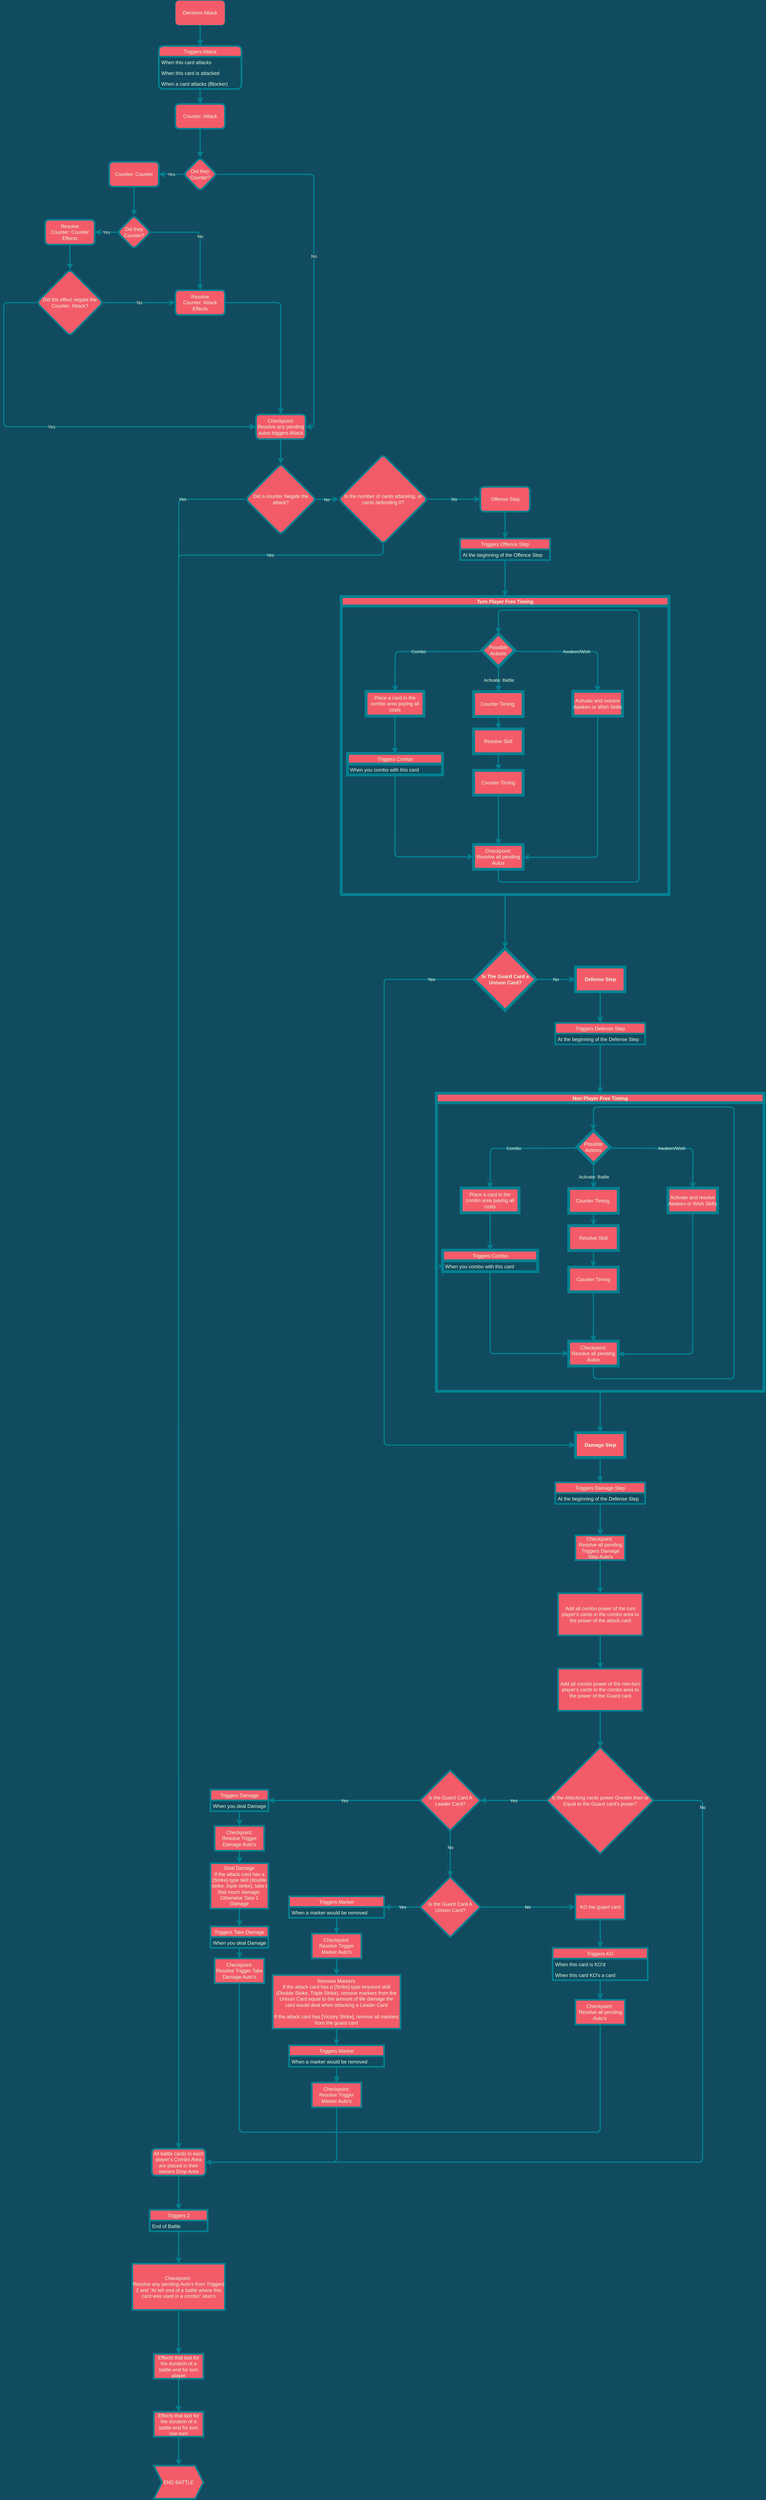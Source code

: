 <mxfile version="14.6.11" type="github">
  <diagram id="0VQkLCU9H9QMLE1RHV6R" name="Page-1">
    <mxGraphModel dx="2272" dy="762" grid="1" gridSize="10" guides="1" tooltips="1" connect="1" arrows="1" fold="1" page="1" pageScale="1" pageWidth="850" pageHeight="1100" background="#114B5F" math="0" shadow="0">
      <root>
        <mxCell id="0" />
        <mxCell id="1" parent="0" />
        <mxCell id="Z-240J1SGFox5FOLwqvj-9" style="edgeStyle=orthogonalEdgeStyle;orthogonalLoop=1;jettySize=auto;html=1;strokeColor=#028090;fontColor=#E4FDE1;strokeWidth=3;labelBackgroundColor=#114B5F;" edge="1" parent="1" source="Z-240J1SGFox5FOLwqvj-3" target="Z-240J1SGFox5FOLwqvj-5">
          <mxGeometry relative="1" as="geometry" />
        </mxCell>
        <mxCell id="Z-240J1SGFox5FOLwqvj-3" value="Declares Attack" style="whiteSpace=wrap;html=1;fillColor=#F45B69;strokeColor=#028090;fontColor=#E4FDE1;rounded=1;" vertex="1" parent="1">
          <mxGeometry x="-85" y="30" width="120" height="60" as="geometry" />
        </mxCell>
        <mxCell id="Z-240J1SGFox5FOLwqvj-11" value="" style="edgeStyle=orthogonalEdgeStyle;orthogonalLoop=1;jettySize=auto;html=1;strokeColor=#028090;fontColor=#E4FDE1;strokeWidth=3;labelBackgroundColor=#114B5F;" edge="1" parent="1" source="Z-240J1SGFox5FOLwqvj-5" target="Z-240J1SGFox5FOLwqvj-10">
          <mxGeometry relative="1" as="geometry" />
        </mxCell>
        <mxCell id="Z-240J1SGFox5FOLwqvj-5" value="Triggers Attack" style="swimlane;fontStyle=0;childLayout=stackLayout;horizontal=1;startSize=26;horizontalStack=0;resizeParent=1;resizeParentMax=0;resizeLast=0;collapsible=1;marginBottom=0;strokeColor=#028090;fontColor=#E4FDE1;fillColor=#F45B69;swimlaneLine=1;strokeWidth=4;rounded=1;" vertex="1" parent="1">
          <mxGeometry x="-125" y="140" width="200" height="104" as="geometry" />
        </mxCell>
        <mxCell id="Z-240J1SGFox5FOLwqvj-6" value="When this card attacks" style="text;strokeColor=none;align=left;verticalAlign=top;spacingLeft=4;spacingRight=4;overflow=hidden;rotatable=0;points=[[0,0.5],[1,0.5]];portConstraint=eastwest;fontColor=#E4FDE1;rounded=1;" vertex="1" parent="Z-240J1SGFox5FOLwqvj-5">
          <mxGeometry y="26" width="200" height="26" as="geometry" />
        </mxCell>
        <mxCell id="Z-240J1SGFox5FOLwqvj-7" value="When this card is attacked" style="text;strokeColor=none;align=left;verticalAlign=top;spacingLeft=4;spacingRight=4;overflow=hidden;rotatable=0;points=[[0,0.5],[1,0.5]];portConstraint=eastwest;fontColor=#E4FDE1;rounded=1;" vertex="1" parent="Z-240J1SGFox5FOLwqvj-5">
          <mxGeometry y="52" width="200" height="26" as="geometry" />
        </mxCell>
        <mxCell id="Z-240J1SGFox5FOLwqvj-8" value="When a card attacks (Blocker)" style="text;strokeColor=none;align=left;verticalAlign=top;spacingLeft=4;spacingRight=4;overflow=hidden;rotatable=0;points=[[0,0.5],[1,0.5]];portConstraint=eastwest;fontColor=#E4FDE1;strokeWidth=9;rounded=1;" vertex="1" parent="Z-240J1SGFox5FOLwqvj-5">
          <mxGeometry y="78" width="200" height="26" as="geometry" />
        </mxCell>
        <mxCell id="Z-240J1SGFox5FOLwqvj-13" value="" style="edgeStyle=orthogonalEdgeStyle;orthogonalLoop=1;jettySize=auto;html=1;strokeColor=#028090;fontColor=#E4FDE1;strokeWidth=3;labelBackgroundColor=#114B5F;" edge="1" parent="1" source="Z-240J1SGFox5FOLwqvj-10" target="Z-240J1SGFox5FOLwqvj-12">
          <mxGeometry relative="1" as="geometry" />
        </mxCell>
        <mxCell id="Z-240J1SGFox5FOLwqvj-10" value="Counter: Attack" style="whiteSpace=wrap;html=1;fontStyle=0;fillColor=#F45B69;startSize=26;strokeColor=#028090;strokeWidth=4;fontColor=#E4FDE1;rounded=1;" vertex="1" parent="1">
          <mxGeometry x="-85" y="280" width="120" height="60" as="geometry" />
        </mxCell>
        <mxCell id="Z-240J1SGFox5FOLwqvj-17" value="Yes" style="edgeStyle=orthogonalEdgeStyle;orthogonalLoop=1;jettySize=auto;html=1;strokeColor=#028090;fontColor=#E4FDE1;strokeWidth=3;labelBackgroundColor=#114B5F;" edge="1" parent="1" source="Z-240J1SGFox5FOLwqvj-12" target="Z-240J1SGFox5FOLwqvj-16">
          <mxGeometry relative="1" as="geometry" />
        </mxCell>
        <mxCell id="Z-240J1SGFox5FOLwqvj-12" value="Did they Counter?" style="rhombus;whiteSpace=wrap;html=1;fontStyle=0;fillColor=none;startSize=26;strokeColor=#028090;fontColor=#E4FDE1;rounded=1;" vertex="1" parent="1">
          <mxGeometry x="-65" y="410" width="80" height="80" as="geometry" />
        </mxCell>
        <mxCell id="Z-240J1SGFox5FOLwqvj-21" value="" style="edgeStyle=orthogonalEdgeStyle;orthogonalLoop=1;jettySize=auto;html=1;strokeColor=#028090;fontColor=#E4FDE1;strokeWidth=3;labelBackgroundColor=#114B5F;" edge="1" parent="1" source="Z-240J1SGFox5FOLwqvj-16" target="Z-240J1SGFox5FOLwqvj-20">
          <mxGeometry relative="1" as="geometry" />
        </mxCell>
        <mxCell id="Z-240J1SGFox5FOLwqvj-16" value="Counter: Counter" style="whiteSpace=wrap;html=1;fontStyle=0;fillColor=none;startSize=26;strokeColor=#028090;fontColor=#E4FDE1;rounded=1;" vertex="1" parent="1">
          <mxGeometry x="-245" y="420" width="120" height="60" as="geometry" />
        </mxCell>
        <mxCell id="Z-240J1SGFox5FOLwqvj-23" value="Yes" style="edgeStyle=orthogonalEdgeStyle;orthogonalLoop=1;jettySize=auto;html=1;strokeColor=#028090;fontColor=#E4FDE1;strokeWidth=3;labelBackgroundColor=#114B5F;" edge="1" parent="1" source="Z-240J1SGFox5FOLwqvj-20" target="Z-240J1SGFox5FOLwqvj-22">
          <mxGeometry relative="1" as="geometry" />
        </mxCell>
        <mxCell id="Z-240J1SGFox5FOLwqvj-25" value="No" style="edgeStyle=orthogonalEdgeStyle;orthogonalLoop=1;jettySize=auto;html=1;strokeColor=#028090;fontColor=#E4FDE1;strokeWidth=3;entryX=0.5;entryY=0;entryDx=0;entryDy=0;labelBackgroundColor=#114B5F;" edge="1" parent="1" source="Z-240J1SGFox5FOLwqvj-20" target="Z-240J1SGFox5FOLwqvj-32">
          <mxGeometry relative="1" as="geometry">
            <mxPoint x="-85" y="590" as="targetPoint" />
          </mxGeometry>
        </mxCell>
        <mxCell id="Z-240J1SGFox5FOLwqvj-20" value="Did they Counter?" style="rhombus;whiteSpace=wrap;html=1;fontStyle=0;startSize=26;strokeColor=#028090;fontColor=#E4FDE1;rounded=1;strokeWidth=4;fillColor=#F45B69;" vertex="1" parent="1">
          <mxGeometry x="-225" y="550" width="80" height="80" as="geometry" />
        </mxCell>
        <mxCell id="Z-240J1SGFox5FOLwqvj-27" value="" style="edgeStyle=orthogonalEdgeStyle;orthogonalLoop=1;jettySize=auto;html=1;strokeColor=#028090;fontColor=#E4FDE1;strokeWidth=3;labelBackgroundColor=#114B5F;" edge="1" parent="1" source="Z-240J1SGFox5FOLwqvj-22" target="Z-240J1SGFox5FOLwqvj-26">
          <mxGeometry relative="1" as="geometry" />
        </mxCell>
        <mxCell id="Z-240J1SGFox5FOLwqvj-22" value="Resolve &lt;br&gt;Counter: Counter Effects" style="whiteSpace=wrap;html=1;fontStyle=0;startSize=26;strokeColor=#028090;fontColor=#E4FDE1;rounded=1;strokeWidth=4;fillColor=#F45B69;" vertex="1" parent="1">
          <mxGeometry x="-400" y="560" width="120" height="60" as="geometry" />
        </mxCell>
        <mxCell id="Z-240J1SGFox5FOLwqvj-29" value="Yes" style="edgeStyle=orthogonalEdgeStyle;orthogonalLoop=1;jettySize=auto;html=1;strokeColor=#028090;fontColor=#E4FDE1;strokeWidth=3;entryX=0;entryY=0.5;entryDx=0;entryDy=0;labelBackgroundColor=#114B5F;" edge="1" parent="1" source="Z-240J1SGFox5FOLwqvj-26" target="Z-240J1SGFox5FOLwqvj-37">
          <mxGeometry relative="1" as="geometry">
            <mxPoint x="-530" y="910" as="targetPoint" />
            <Array as="points">
              <mxPoint x="-500" y="760" />
              <mxPoint x="-500" y="1060" />
            </Array>
          </mxGeometry>
        </mxCell>
        <mxCell id="Z-240J1SGFox5FOLwqvj-33" value="No" style="edgeStyle=orthogonalEdgeStyle;orthogonalLoop=1;jettySize=auto;html=1;strokeColor=#028090;fontColor=#E4FDE1;strokeWidth=3;labelBackgroundColor=#114B5F;" edge="1" parent="1" source="Z-240J1SGFox5FOLwqvj-26" target="Z-240J1SGFox5FOLwqvj-32">
          <mxGeometry relative="1" as="geometry" />
        </mxCell>
        <mxCell id="Z-240J1SGFox5FOLwqvj-26" value="Did the effect negate the Counter: Attack?" style="rhombus;whiteSpace=wrap;html=1;fontStyle=0;startSize=26;strokeColor=#028090;fontColor=#E4FDE1;rounded=1;fillColor=#F45B69;strokeWidth=4;" vertex="1" parent="1">
          <mxGeometry x="-420" y="680" width="160" height="160" as="geometry" />
        </mxCell>
        <mxCell id="Z-240J1SGFox5FOLwqvj-39" value="" style="edgeStyle=orthogonalEdgeStyle;curved=0;rounded=1;orthogonalLoop=1;jettySize=auto;html=1;fontColor=#E4FDE1;strokeColor=#028090;fillColor=#F45B69;align=center;strokeWidth=3;entryX=0.5;entryY=0;entryDx=0;entryDy=0;labelBackgroundColor=#114B5F;" edge="1" parent="1" source="Z-240J1SGFox5FOLwqvj-32" target="Z-240J1SGFox5FOLwqvj-37">
          <mxGeometry relative="1" as="geometry">
            <mxPoint x="-25" y="860" as="targetPoint" />
          </mxGeometry>
        </mxCell>
        <mxCell id="Z-240J1SGFox5FOLwqvj-32" value="Resolve &lt;br&gt;Counter: Attack Effects" style="whiteSpace=wrap;html=1;fontStyle=0;startSize=26;strokeColor=#028090;fontColor=#E4FDE1;rounded=1;fillColor=#F45B69;strokeWidth=4;" vertex="1" parent="1">
          <mxGeometry x="-85" y="730" width="120" height="60" as="geometry" />
        </mxCell>
        <mxCell id="Z-240J1SGFox5FOLwqvj-34" value="Did they Counter?" style="rhombus;whiteSpace=wrap;html=1;fontStyle=0;startSize=26;strokeColor=#028090;fontColor=#E4FDE1;rounded=1;fillColor=#F45B69;strokeWidth=4;" vertex="1" parent="1">
          <mxGeometry x="-65" y="410" width="80" height="80" as="geometry" />
        </mxCell>
        <mxCell id="Z-240J1SGFox5FOLwqvj-35" value="Counter: Counter" style="whiteSpace=wrap;html=1;fontStyle=0;startSize=26;strokeColor=#028090;fontColor=#E4FDE1;rounded=1;fillColor=#F45B69;strokeWidth=4;" vertex="1" parent="1">
          <mxGeometry x="-245" y="420" width="120" height="60" as="geometry" />
        </mxCell>
        <mxCell id="Z-240J1SGFox5FOLwqvj-41" value="" style="edgeStyle=orthogonalEdgeStyle;curved=0;rounded=1;orthogonalLoop=1;jettySize=auto;html=1;fontColor=#E4FDE1;strokeColor=#028090;strokeWidth=3;fillColor=#F45B69;align=center;labelBackgroundColor=#114B5F;" edge="1" parent="1" source="Z-240J1SGFox5FOLwqvj-37" target="Z-240J1SGFox5FOLwqvj-40">
          <mxGeometry relative="1" as="geometry" />
        </mxCell>
        <mxCell id="Z-240J1SGFox5FOLwqvj-37" value="Checkpoint:&lt;br&gt;Resolve any pending autos triggers Attack" style="whiteSpace=wrap;html=1;fontStyle=0;startSize=26;strokeColor=#028090;fontColor=#E4FDE1;rounded=1;fillColor=#F45B69;strokeWidth=4;" vertex="1" parent="1">
          <mxGeometry x="110" y="1030" width="120" height="60" as="geometry" />
        </mxCell>
        <mxCell id="Z-240J1SGFox5FOLwqvj-19" value="No" style="edgeStyle=orthogonalEdgeStyle;orthogonalLoop=1;jettySize=auto;html=1;strokeColor=#028090;fontColor=#E4FDE1;strokeWidth=3;align=center;labelPosition=center;verticalLabelPosition=middle;verticalAlign=middle;entryX=1;entryY=0.5;entryDx=0;entryDy=0;labelBackgroundColor=#114B5F;" edge="1" parent="1" source="Z-240J1SGFox5FOLwqvj-12" target="Z-240J1SGFox5FOLwqvj-37">
          <mxGeometry relative="1" as="geometry">
            <mxPoint x="170" y="560" as="targetPoint" />
          </mxGeometry>
        </mxCell>
        <mxCell id="Z-240J1SGFox5FOLwqvj-44" value="Yes" style="edgeStyle=orthogonalEdgeStyle;curved=0;rounded=1;orthogonalLoop=1;jettySize=auto;html=1;fontColor=#E4FDE1;strokeColor=#028090;strokeWidth=3;fillColor=#F45B69;align=center;labelBackgroundColor=none;endArrow=none;endFill=0;" edge="1" parent="1" source="Z-240J1SGFox5FOLwqvj-40">
          <mxGeometry relative="1" as="geometry">
            <mxPoint x="-77" y="1380" as="targetPoint" />
          </mxGeometry>
        </mxCell>
        <mxCell id="Z-240J1SGFox5FOLwqvj-63" value="No" style="edgeStyle=orthogonalEdgeStyle;curved=0;rounded=1;sketch=0;orthogonalLoop=1;jettySize=auto;html=1;labelBackgroundColor=none;fontColor=#E4FDE1;strokeColor=#028090;strokeWidth=3;fillColor=#F45B69;entryX=0;entryY=0.5;entryDx=0;entryDy=0;" edge="1" parent="1" target="Z-240J1SGFox5FOLwqvj-62">
          <mxGeometry relative="1" as="geometry">
            <mxPoint x="250" y="1235" as="sourcePoint" />
          </mxGeometry>
        </mxCell>
        <mxCell id="Z-240J1SGFox5FOLwqvj-40" value="Did a counter Negate the attack?" style="rhombus;whiteSpace=wrap;html=1;rounded=1;fontColor=#E4FDE1;fontStyle=0;strokeColor=#028090;strokeWidth=4;fillColor=#F45B69;startSize=26;" vertex="1" parent="1">
          <mxGeometry x="85" y="1150" width="170" height="170" as="geometry" />
        </mxCell>
        <mxCell id="Z-240J1SGFox5FOLwqvj-51" style="edgeStyle=orthogonalEdgeStyle;curved=0;rounded=1;orthogonalLoop=1;jettySize=auto;html=1;labelBackgroundColor=none;fontColor=#E4FDE1;strokeColor=#028090;strokeWidth=3;fillColor=#F45B69;align=center;" edge="1" parent="1" source="Z-240J1SGFox5FOLwqvj-43" target="Z-240J1SGFox5FOLwqvj-47">
          <mxGeometry relative="1" as="geometry" />
        </mxCell>
        <mxCell id="Z-240J1SGFox5FOLwqvj-230" style="edgeStyle=orthogonalEdgeStyle;curved=0;rounded=1;sketch=0;orthogonalLoop=1;jettySize=auto;html=1;exitX=1;exitY=0.5;exitDx=0;exitDy=0;entryX=0.5;entryY=1;entryDx=0;entryDy=0;labelBackgroundColor=none;fontColor=#FFFFFF;startArrow=classic;startFill=1;endArrow=none;endFill=0;strokeColor=#028090;strokeWidth=3;fillColor=#F45B69;" edge="1" parent="1" source="Z-240J1SGFox5FOLwqvj-43" target="Z-240J1SGFox5FOLwqvj-215">
          <mxGeometry relative="1" as="geometry" />
        </mxCell>
        <mxCell id="Z-240J1SGFox5FOLwqvj-43" value="All battle cards in each player&#39;s Combo Area are placed in their owners Drop Area" style="whiteSpace=wrap;html=1;rounded=1;fontColor=#E4FDE1;fontStyle=0;strokeColor=#028090;strokeWidth=4;fillColor=#F45B69;startSize=26;" vertex="1" parent="1">
          <mxGeometry x="-142" y="5220" width="130" height="65" as="geometry" />
        </mxCell>
        <mxCell id="Z-240J1SGFox5FOLwqvj-53" value="" style="edgeStyle=orthogonalEdgeStyle;curved=0;rounded=1;sketch=0;orthogonalLoop=1;jettySize=auto;html=1;fontColor=#E4FDE1;strokeColor=#028090;fillColor=#F45B69;strokeWidth=3;labelBackgroundColor=#114B5F;" edge="1" parent="1" source="Z-240J1SGFox5FOLwqvj-47" target="Z-240J1SGFox5FOLwqvj-52">
          <mxGeometry relative="1" as="geometry" />
        </mxCell>
        <mxCell id="Z-240J1SGFox5FOLwqvj-47" value="Triggers 2" style="swimlane;fontStyle=0;childLayout=stackLayout;horizontal=1;startSize=26;horizontalStack=0;resizeParent=1;resizeParentMax=0;resizeLast=0;collapsible=1;marginBottom=0;rounded=0;fontColor=#E4FDE1;strokeColor=#028090;fillColor=#F45B69;strokeWidth=4;" vertex="1" parent="1">
          <mxGeometry x="-147" y="5367.5" width="140" height="52" as="geometry" />
        </mxCell>
        <mxCell id="Z-240J1SGFox5FOLwqvj-48" value="End of Battle" style="text;strokeColor=none;fillColor=none;align=left;verticalAlign=top;spacingLeft=4;spacingRight=4;overflow=hidden;rotatable=0;points=[[0,0.5],[1,0.5]];portConstraint=eastwest;fontColor=#E4FDE1;" vertex="1" parent="Z-240J1SGFox5FOLwqvj-47">
          <mxGeometry y="26" width="140" height="26" as="geometry" />
        </mxCell>
        <mxCell id="Z-240J1SGFox5FOLwqvj-55" value="" style="edgeStyle=orthogonalEdgeStyle;curved=0;rounded=1;sketch=0;orthogonalLoop=1;jettySize=auto;html=1;fontColor=#E4FDE1;strokeColor=#028090;fillColor=#F45B69;strokeWidth=3;labelBackgroundColor=#114B5F;" edge="1" parent="1" source="Z-240J1SGFox5FOLwqvj-52" target="Z-240J1SGFox5FOLwqvj-54">
          <mxGeometry relative="1" as="geometry" />
        </mxCell>
        <mxCell id="Z-240J1SGFox5FOLwqvj-52" value="Checkpoint:&amp;nbsp;&lt;br&gt;Resolve any pending Auto&#39;s from Triggers 2 and &quot;At teh end of a battle where this card was used in a combo&quot; atuo&#39;s" style="whiteSpace=wrap;html=1;rounded=0;fontColor=#E4FDE1;fontStyle=0;strokeColor=#028090;strokeWidth=4;fillColor=#F45B69;startSize=26;" vertex="1" parent="1">
          <mxGeometry x="-189" y="5497.5" width="224" height="112" as="geometry" />
        </mxCell>
        <mxCell id="Z-240J1SGFox5FOLwqvj-57" value="" style="edgeStyle=orthogonalEdgeStyle;curved=0;rounded=1;sketch=0;orthogonalLoop=1;jettySize=auto;html=1;fontColor=#E4FDE1;strokeColor=#028090;fillColor=#F45B69;strokeWidth=3;labelBackgroundColor=#114B5F;" edge="1" parent="1" source="Z-240J1SGFox5FOLwqvj-54" target="Z-240J1SGFox5FOLwqvj-56">
          <mxGeometry relative="1" as="geometry" />
        </mxCell>
        <mxCell id="Z-240J1SGFox5FOLwqvj-54" value="Effects that last for the duration of a battle end for turn player" style="whiteSpace=wrap;html=1;rounded=0;fontColor=#E4FDE1;fontStyle=0;strokeColor=#028090;strokeWidth=4;fillColor=#F45B69;startSize=26;" vertex="1" parent="1">
          <mxGeometry x="-137" y="5715.5" width="120" height="60" as="geometry" />
        </mxCell>
        <mxCell id="Z-240J1SGFox5FOLwqvj-59" value="" style="edgeStyle=orthogonalEdgeStyle;curved=0;rounded=1;sketch=0;orthogonalLoop=1;jettySize=auto;html=1;fontColor=#E4FDE1;strokeColor=#028090;strokeWidth=3;fillColor=#F45B69;labelBackgroundColor=#114B5F;" edge="1" parent="1" source="Z-240J1SGFox5FOLwqvj-56" target="Z-240J1SGFox5FOLwqvj-58">
          <mxGeometry relative="1" as="geometry" />
        </mxCell>
        <mxCell id="Z-240J1SGFox5FOLwqvj-56" value="&lt;span&gt;Effects that last for the duration of a battle end for turn non-turn&lt;/span&gt;" style="whiteSpace=wrap;html=1;rounded=0;fontColor=#E4FDE1;fontStyle=0;strokeColor=#028090;strokeWidth=4;fillColor=#F45B69;startSize=26;" vertex="1" parent="1">
          <mxGeometry x="-137" y="5855.5" width="120" height="60" as="geometry" />
        </mxCell>
        <mxCell id="Z-240J1SGFox5FOLwqvj-58" value="END BATTLE" style="shape=step;perimeter=stepPerimeter;whiteSpace=wrap;html=1;fixedSize=1;rounded=0;fontColor=#E4FDE1;fontStyle=0;strokeColor=#028090;strokeWidth=4;fillColor=#F45B69;startSize=26;" vertex="1" parent="1">
          <mxGeometry x="-137" y="5985.5" width="120" height="80" as="geometry" />
        </mxCell>
        <mxCell id="Z-240J1SGFox5FOLwqvj-64" value="Yes" style="edgeStyle=orthogonalEdgeStyle;curved=0;rounded=1;sketch=0;orthogonalLoop=1;jettySize=auto;html=1;labelBackgroundColor=none;fontColor=#E4FDE1;strokeColor=#028090;strokeWidth=3;fillColor=#F45B69;endArrow=none;endFill=0;" edge="1" parent="1" source="Z-240J1SGFox5FOLwqvj-62">
          <mxGeometry relative="1" as="geometry">
            <mxPoint x="-77" y="1450" as="targetPoint" />
            <Array as="points">
              <mxPoint x="418" y="1370" />
              <mxPoint x="-77" y="1370" />
            </Array>
          </mxGeometry>
        </mxCell>
        <mxCell id="Z-240J1SGFox5FOLwqvj-66" value="No" style="edgeStyle=orthogonalEdgeStyle;curved=0;rounded=1;sketch=0;orthogonalLoop=1;jettySize=auto;html=1;labelBackgroundColor=none;fontColor=#E4FDE1;strokeColor=#028090;strokeWidth=3;fillColor=#F45B69;" edge="1" parent="1" source="Z-240J1SGFox5FOLwqvj-62" target="Z-240J1SGFox5FOLwqvj-65">
          <mxGeometry relative="1" as="geometry" />
        </mxCell>
        <mxCell id="Z-240J1SGFox5FOLwqvj-62" value="Is the number of cards attacking, or cards defending 0?" style="rhombus;whiteSpace=wrap;html=1;rounded=1;fontColor=#E4FDE1;fontStyle=0;strokeColor=#028090;strokeWidth=4;fillColor=#F45B69;startSize=26;" vertex="1" parent="1">
          <mxGeometry x="310" y="1127.5" width="215" height="215" as="geometry" />
        </mxCell>
        <mxCell id="Z-240J1SGFox5FOLwqvj-71" style="edgeStyle=orthogonalEdgeStyle;curved=0;rounded=1;sketch=0;orthogonalLoop=1;jettySize=auto;html=1;exitX=0.5;exitY=1;exitDx=0;exitDy=0;entryX=0.5;entryY=0;entryDx=0;entryDy=0;fontColor=#E4FDE1;strokeColor=#028090;fillColor=#F45B69;strokeWidth=3;labelBackgroundColor=#114B5F;" edge="1" parent="1" source="Z-240J1SGFox5FOLwqvj-65" target="Z-240J1SGFox5FOLwqvj-67">
          <mxGeometry relative="1" as="geometry" />
        </mxCell>
        <mxCell id="Z-240J1SGFox5FOLwqvj-65" value="Offense Step" style="whiteSpace=wrap;html=1;rounded=1;fontColor=#E4FDE1;fontStyle=0;strokeColor=#028090;strokeWidth=4;fillColor=#F45B69;startSize=26;" vertex="1" parent="1">
          <mxGeometry x="652.5" y="1205" width="120" height="60" as="geometry" />
        </mxCell>
        <mxCell id="Z-240J1SGFox5FOLwqvj-73" style="edgeStyle=orthogonalEdgeStyle;curved=0;rounded=1;sketch=0;orthogonalLoop=1;jettySize=auto;html=1;exitX=0.5;exitY=1;exitDx=0;exitDy=0;entryX=0.5;entryY=0;entryDx=0;entryDy=0;fontColor=#E4FDE1;strokeColor=#028090;strokeWidth=3;fillColor=#F45B69;labelBackgroundColor=#114B5F;" edge="1" parent="1" source="Z-240J1SGFox5FOLwqvj-67" target="Z-240J1SGFox5FOLwqvj-72">
          <mxGeometry relative="1" as="geometry" />
        </mxCell>
        <mxCell id="Z-240J1SGFox5FOLwqvj-67" value="Triggers Offence Step" style="swimlane;fontStyle=0;childLayout=stackLayout;horizontal=1;startSize=26;horizontalStack=0;resizeParent=1;resizeParentMax=0;resizeLast=0;collapsible=1;marginBottom=0;rounded=0;sketch=0;fontColor=#E4FDE1;strokeColor=#028090;strokeWidth=4;labelBackgroundColor=none;fillColor=#F45B69;" vertex="1" parent="1">
          <mxGeometry x="603.75" y="1330" width="217.5" height="52" as="geometry" />
        </mxCell>
        <mxCell id="Z-240J1SGFox5FOLwqvj-68" value="At the beginning of the Offence Step" style="text;strokeColor=none;fillColor=none;align=left;verticalAlign=top;spacingLeft=4;spacingRight=4;overflow=hidden;rotatable=0;points=[[0,0.5],[1,0.5]];portConstraint=eastwest;fontColor=#E4FDE1;" vertex="1" parent="Z-240J1SGFox5FOLwqvj-67">
          <mxGeometry y="26" width="217.5" height="26" as="geometry" />
        </mxCell>
        <mxCell id="Z-240J1SGFox5FOLwqvj-100" value="" style="edgeStyle=orthogonalEdgeStyle;curved=0;rounded=1;sketch=0;orthogonalLoop=1;jettySize=auto;html=1;labelBackgroundColor=none;fontColor=#E4FDE1;strokeColor=#028090;strokeWidth=3;fillColor=#F45B69;" edge="1" parent="1" source="Z-240J1SGFox5FOLwqvj-72" target="Z-240J1SGFox5FOLwqvj-99">
          <mxGeometry relative="1" as="geometry" />
        </mxCell>
        <mxCell id="Z-240J1SGFox5FOLwqvj-72" value="Turn Player Free Timing" style="swimlane;rounded=0;sketch=0;fontColor=#E4FDE1;strokeColor=#028090;fillColor=#F45B69;strokeWidth=7;" vertex="1" parent="1">
          <mxGeometry x="316.25" y="1470" width="792.5" height="720" as="geometry" />
        </mxCell>
        <mxCell id="Z-240J1SGFox5FOLwqvj-74" value="Possible Actions" style="rhombus;whiteSpace=wrap;html=1;rounded=0;sketch=0;fontColor=#E4FDE1;strokeColor=#028090;strokeWidth=7;fillColor=#F45B69;" vertex="1" parent="Z-240J1SGFox5FOLwqvj-72">
          <mxGeometry x="340" y="90" width="80" height="80" as="geometry" />
        </mxCell>
        <mxCell id="Z-240J1SGFox5FOLwqvj-83" style="edgeStyle=orthogonalEdgeStyle;curved=0;rounded=1;sketch=0;orthogonalLoop=1;jettySize=auto;html=1;exitX=0.5;exitY=1;exitDx=0;exitDy=0;entryX=0.5;entryY=0;entryDx=0;entryDy=0;labelBackgroundColor=none;fontColor=#E4FDE1;strokeColor=#028090;strokeWidth=3;fillColor=#F45B69;" edge="1" parent="Z-240J1SGFox5FOLwqvj-72">
          <mxGeometry relative="1" as="geometry">
            <mxPoint x="130" y="289.95" as="sourcePoint" />
            <mxPoint x="130" y="379.95" as="targetPoint" />
          </mxGeometry>
        </mxCell>
        <mxCell id="Z-240J1SGFox5FOLwqvj-75" value="Place a card in the combo area paying all costs" style="whiteSpace=wrap;html=1;rounded=0;fontColor=#E4FDE1;strokeColor=#028090;strokeWidth=7;fillColor=#F45B69;sketch=0;" vertex="1" parent="Z-240J1SGFox5FOLwqvj-72">
          <mxGeometry x="60" y="228.95" width="140" height="60" as="geometry" />
        </mxCell>
        <mxCell id="Z-240J1SGFox5FOLwqvj-76" value="Combo" style="edgeStyle=orthogonalEdgeStyle;curved=0;rounded=1;sketch=0;orthogonalLoop=1;jettySize=auto;html=1;fontColor=#E4FDE1;strokeColor=#028090;strokeWidth=3;fillColor=#F45B69;labelBackgroundColor=none;" edge="1" parent="Z-240J1SGFox5FOLwqvj-72">
          <mxGeometry relative="1" as="geometry">
            <mxPoint x="340.05" y="132.75" as="sourcePoint" />
            <mxPoint x="130.05" y="229.95" as="targetPoint" />
          </mxGeometry>
        </mxCell>
        <mxCell id="Z-240J1SGFox5FOLwqvj-97" style="edgeStyle=orthogonalEdgeStyle;curved=0;rounded=1;sketch=0;orthogonalLoop=1;jettySize=auto;html=1;exitX=0.5;exitY=1;exitDx=0;exitDy=0;entryX=0.5;entryY=0;entryDx=0;entryDy=0;labelBackgroundColor=none;fontColor=#E4FDE1;strokeColor=#028090;strokeWidth=3;fillColor=#F45B69;" edge="1" parent="Z-240J1SGFox5FOLwqvj-72" source="Z-240J1SGFox5FOLwqvj-77" target="Z-240J1SGFox5FOLwqvj-74">
          <mxGeometry relative="1" as="geometry">
            <Array as="points">
              <mxPoint x="380" y="690" />
              <mxPoint x="720" y="690" />
              <mxPoint x="720" y="33" />
              <mxPoint x="380" y="33" />
            </Array>
          </mxGeometry>
        </mxCell>
        <mxCell id="Z-240J1SGFox5FOLwqvj-77" value="Checkpoint:&lt;br&gt;Resolve all pending Autos" style="whiteSpace=wrap;html=1;rounded=0;fontColor=#E4FDE1;strokeColor=#028090;strokeWidth=7;fillColor=#F45B69;sketch=0;" vertex="1" parent="Z-240J1SGFox5FOLwqvj-72">
          <mxGeometry x="320" y="598.95" width="120" height="60" as="geometry" />
        </mxCell>
        <mxCell id="Z-240J1SGFox5FOLwqvj-98" style="edgeStyle=orthogonalEdgeStyle;curved=0;rounded=1;sketch=0;orthogonalLoop=1;jettySize=auto;html=1;exitX=0.5;exitY=1;exitDx=0;exitDy=0;entryX=0;entryY=0.5;entryDx=0;entryDy=0;labelBackgroundColor=none;fontColor=#E4FDE1;strokeColor=#028090;strokeWidth=3;fillColor=#F45B69;" edge="1" parent="Z-240J1SGFox5FOLwqvj-72" source="Z-240J1SGFox5FOLwqvj-79" target="Z-240J1SGFox5FOLwqvj-77">
          <mxGeometry relative="1" as="geometry" />
        </mxCell>
        <mxCell id="Z-240J1SGFox5FOLwqvj-79" value="Triggers Combo" style="swimlane;fontStyle=0;childLayout=stackLayout;horizontal=1;startSize=26;horizontalStack=0;resizeParent=1;resizeParentMax=0;resizeLast=0;collapsible=1;marginBottom=0;rounded=0;sketch=0;fontColor=#E4FDE1;strokeColor=#028090;strokeWidth=7;fillColor=#F45B69;" vertex="1" parent="Z-240J1SGFox5FOLwqvj-72">
          <mxGeometry x="15" y="378.95" width="230" height="52" as="geometry">
            <mxRectangle x="15" y="378.95" width="120" height="26" as="alternateBounds" />
          </mxGeometry>
        </mxCell>
        <mxCell id="Z-240J1SGFox5FOLwqvj-80" value="When you combo with this card" style="text;strokeColor=none;fillColor=none;align=left;verticalAlign=top;spacingLeft=4;spacingRight=4;overflow=hidden;rotatable=0;points=[[0,0.5],[1,0.5]];portConstraint=eastwest;fontColor=#E4FDE1;" vertex="1" parent="Z-240J1SGFox5FOLwqvj-79">
          <mxGeometry y="26" width="230" height="26" as="geometry" />
        </mxCell>
        <mxCell id="Z-240J1SGFox5FOLwqvj-87" value="Counter Timing&amp;nbsp;" style="whiteSpace=wrap;html=1;rounded=0;fontColor=#E4FDE1;strokeColor=#028090;strokeWidth=7;fillColor=#F45B69;sketch=0;" vertex="1" parent="Z-240J1SGFox5FOLwqvj-72">
          <mxGeometry x="320" y="229.95" width="120" height="60" as="geometry" />
        </mxCell>
        <mxCell id="Z-240J1SGFox5FOLwqvj-88" value="Activate: Battle" style="edgeStyle=orthogonalEdgeStyle;curved=0;rounded=1;sketch=0;orthogonalLoop=1;jettySize=auto;html=1;fontColor=#E4FDE1;strokeColor=#028090;strokeWidth=3;fillColor=#F45B69;labelBackgroundColor=none;" edge="1" parent="Z-240J1SGFox5FOLwqvj-72" target="Z-240J1SGFox5FOLwqvj-87">
          <mxGeometry relative="1" as="geometry">
            <mxPoint x="380" y="172.7" as="sourcePoint" />
          </mxGeometry>
        </mxCell>
        <mxCell id="Z-240J1SGFox5FOLwqvj-89" value="Resolve Skill" style="whiteSpace=wrap;html=1;rounded=0;fontColor=#E4FDE1;strokeColor=#028090;strokeWidth=7;fillColor=#F45B69;sketch=0;" vertex="1" parent="Z-240J1SGFox5FOLwqvj-72">
          <mxGeometry x="320" y="319.95" width="120" height="60" as="geometry" />
        </mxCell>
        <mxCell id="Z-240J1SGFox5FOLwqvj-90" value="" style="edgeStyle=orthogonalEdgeStyle;curved=0;rounded=1;sketch=0;orthogonalLoop=1;jettySize=auto;html=1;labelBackgroundColor=none;fontColor=#E4FDE1;strokeColor=#028090;strokeWidth=3;fillColor=#F45B69;" edge="1" parent="Z-240J1SGFox5FOLwqvj-72" source="Z-240J1SGFox5FOLwqvj-87" target="Z-240J1SGFox5FOLwqvj-89">
          <mxGeometry relative="1" as="geometry" />
        </mxCell>
        <mxCell id="Z-240J1SGFox5FOLwqvj-93" style="edgeStyle=orthogonalEdgeStyle;curved=0;rounded=1;sketch=0;orthogonalLoop=1;jettySize=auto;html=1;exitX=0.5;exitY=1;exitDx=0;exitDy=0;entryX=0.5;entryY=0;entryDx=0;entryDy=0;labelBackgroundColor=none;fontColor=#E4FDE1;strokeColor=#028090;strokeWidth=3;fillColor=#F45B69;" edge="1" parent="Z-240J1SGFox5FOLwqvj-72" source="Z-240J1SGFox5FOLwqvj-91">
          <mxGeometry relative="1" as="geometry">
            <mxPoint x="380" y="599.95" as="targetPoint" />
          </mxGeometry>
        </mxCell>
        <mxCell id="Z-240J1SGFox5FOLwqvj-91" value="Counter Timing" style="whiteSpace=wrap;html=1;rounded=0;fontColor=#E4FDE1;strokeColor=#028090;strokeWidth=7;fillColor=#F45B69;sketch=0;" vertex="1" parent="Z-240J1SGFox5FOLwqvj-72">
          <mxGeometry x="320" y="419.95" width="120" height="60" as="geometry" />
        </mxCell>
        <mxCell id="Z-240J1SGFox5FOLwqvj-92" value="" style="edgeStyle=orthogonalEdgeStyle;curved=0;rounded=1;sketch=0;orthogonalLoop=1;jettySize=auto;html=1;labelBackgroundColor=none;fontColor=#E4FDE1;strokeColor=#028090;strokeWidth=3;fillColor=#F45B69;" edge="1" parent="Z-240J1SGFox5FOLwqvj-72" source="Z-240J1SGFox5FOLwqvj-89" target="Z-240J1SGFox5FOLwqvj-91">
          <mxGeometry relative="1" as="geometry" />
        </mxCell>
        <mxCell id="Z-240J1SGFox5FOLwqvj-96" style="edgeStyle=orthogonalEdgeStyle;curved=0;rounded=1;sketch=0;orthogonalLoop=1;jettySize=auto;html=1;entryX=1;entryY=0.5;entryDx=0;entryDy=0;labelBackgroundColor=none;fontColor=#E4FDE1;strokeColor=#028090;strokeWidth=3;fillColor=#F45B69;" edge="1" parent="Z-240J1SGFox5FOLwqvj-72">
          <mxGeometry relative="1" as="geometry">
            <mxPoint x="620.05" y="289.95" as="sourcePoint" />
            <mxPoint x="440" y="629.95" as="targetPoint" />
            <Array as="points">
              <mxPoint x="620" y="629.95" />
            </Array>
          </mxGeometry>
        </mxCell>
        <mxCell id="Z-240J1SGFox5FOLwqvj-94" value="Activate and resolve Awaken or Wish Skills" style="whiteSpace=wrap;html=1;rounded=0;fontColor=#E4FDE1;strokeColor=#028090;strokeWidth=7;fillColor=#F45B69;sketch=0;" vertex="1" parent="Z-240J1SGFox5FOLwqvj-72">
          <mxGeometry x="560" y="228.95" width="120" height="60" as="geometry" />
        </mxCell>
        <mxCell id="Z-240J1SGFox5FOLwqvj-95" value="Awaken/Wish" style="edgeStyle=orthogonalEdgeStyle;curved=0;rounded=1;sketch=0;orthogonalLoop=1;jettySize=auto;html=1;labelBackgroundColor=none;fontColor=#E4FDE1;strokeColor=#028090;strokeWidth=3;fillColor=#F45B69;" edge="1" parent="Z-240J1SGFox5FOLwqvj-72">
          <mxGeometry relative="1" as="geometry">
            <mxPoint x="419.95" y="132.75" as="sourcePoint" />
            <mxPoint x="620.05" y="229.95" as="targetPoint" />
          </mxGeometry>
        </mxCell>
        <mxCell id="Z-240J1SGFox5FOLwqvj-102" value="" style="edgeStyle=orthogonalEdgeStyle;curved=0;rounded=1;sketch=0;orthogonalLoop=1;jettySize=auto;html=1;labelBackgroundColor=none;fontColor=#E4FDE1;strokeColor=#028090;strokeWidth=3;fillColor=#F45B69;entryX=0;entryY=0.5;entryDx=0;entryDy=0;" edge="1" parent="1" target="Z-240J1SGFox5FOLwqvj-152">
          <mxGeometry relative="1" as="geometry">
            <mxPoint x="430" y="2395" as="sourcePoint" />
            <mxPoint x="440" y="2395" as="targetPoint" />
            <Array as="points">
              <mxPoint x="420" y="2395" />
              <mxPoint x="420" y="3520" />
            </Array>
          </mxGeometry>
        </mxCell>
        <mxCell id="Z-240J1SGFox5FOLwqvj-104" value="No" style="edgeStyle=orthogonalEdgeStyle;curved=0;rounded=1;sketch=0;orthogonalLoop=1;jettySize=auto;html=1;labelBackgroundColor=none;fontColor=#E4FDE1;strokeColor=#028090;strokeWidth=3;fillColor=#F45B69;" edge="1" parent="1" source="Z-240J1SGFox5FOLwqvj-99" target="Z-240J1SGFox5FOLwqvj-103">
          <mxGeometry relative="1" as="geometry" />
        </mxCell>
        <mxCell id="Z-240J1SGFox5FOLwqvj-99" value="Is The Guard Card a Unison Card?" style="rhombus;whiteSpace=wrap;html=1;rounded=0;fontColor=#E4FDE1;fontStyle=1;strokeColor=#028090;strokeWidth=7;fillColor=#F45B69;startSize=23;sketch=0;" vertex="1" parent="1">
          <mxGeometry x="637.5" y="2320" width="150" height="150" as="geometry" />
        </mxCell>
        <mxCell id="Z-240J1SGFox5FOLwqvj-150" style="edgeStyle=orthogonalEdgeStyle;curved=0;rounded=1;sketch=0;orthogonalLoop=1;jettySize=auto;html=1;exitX=0.5;exitY=1;exitDx=0;exitDy=0;entryX=0.5;entryY=0;entryDx=0;entryDy=0;labelBackgroundColor=none;fontColor=#E4FDE1;strokeColor=#028090;strokeWidth=3;fillColor=#F45B69;" edge="1" parent="1" source="Z-240J1SGFox5FOLwqvj-103" target="Z-240J1SGFox5FOLwqvj-148">
          <mxGeometry relative="1" as="geometry" />
        </mxCell>
        <mxCell id="Z-240J1SGFox5FOLwqvj-103" value="Defense Step" style="whiteSpace=wrap;html=1;rounded=0;fontColor=#E4FDE1;fontStyle=1;strokeColor=#028090;strokeWidth=7;fillColor=#F45B69;startSize=23;sketch=0;" vertex="1" parent="1">
          <mxGeometry x="882.5" y="2365" width="120" height="60" as="geometry" />
        </mxCell>
        <mxCell id="Z-240J1SGFox5FOLwqvj-153" value="" style="edgeStyle=orthogonalEdgeStyle;curved=0;rounded=1;sketch=0;orthogonalLoop=1;jettySize=auto;html=1;labelBackgroundColor=none;fontColor=#E4FDE1;strokeColor=#028090;strokeWidth=3;fillColor=#F45B69;" edge="1" parent="1" source="Z-240J1SGFox5FOLwqvj-126" target="Z-240J1SGFox5FOLwqvj-152">
          <mxGeometry relative="1" as="geometry" />
        </mxCell>
        <mxCell id="Z-240J1SGFox5FOLwqvj-126" value="Non Player Free Timing" style="swimlane;rounded=0;sketch=0;fontColor=#E4FDE1;strokeColor=#028090;fillColor=#F45B69;strokeWidth=7;" vertex="1" parent="1">
          <mxGeometry x="546.25" y="2670" width="792.5" height="720" as="geometry" />
        </mxCell>
        <mxCell id="Z-240J1SGFox5FOLwqvj-127" value="Possible Actions" style="rhombus;whiteSpace=wrap;html=1;rounded=0;sketch=0;fontColor=#E4FDE1;strokeColor=#028090;strokeWidth=7;fillColor=#F45B69;" vertex="1" parent="Z-240J1SGFox5FOLwqvj-126">
          <mxGeometry x="340" y="90" width="80" height="80" as="geometry" />
        </mxCell>
        <mxCell id="Z-240J1SGFox5FOLwqvj-128" style="edgeStyle=orthogonalEdgeStyle;curved=0;rounded=1;sketch=0;orthogonalLoop=1;jettySize=auto;html=1;exitX=0.5;exitY=1;exitDx=0;exitDy=0;entryX=0.5;entryY=0;entryDx=0;entryDy=0;labelBackgroundColor=none;fontColor=#E4FDE1;strokeColor=#028090;strokeWidth=3;fillColor=#F45B69;" edge="1" parent="Z-240J1SGFox5FOLwqvj-126">
          <mxGeometry relative="1" as="geometry">
            <mxPoint x="130" y="289.95" as="sourcePoint" />
            <mxPoint x="130" y="379.95" as="targetPoint" />
          </mxGeometry>
        </mxCell>
        <mxCell id="Z-240J1SGFox5FOLwqvj-129" value="Place a card in the combo area paying all costs" style="whiteSpace=wrap;html=1;rounded=0;fontColor=#E4FDE1;strokeColor=#028090;strokeWidth=7;fillColor=#F45B69;sketch=0;" vertex="1" parent="Z-240J1SGFox5FOLwqvj-126">
          <mxGeometry x="60" y="228.95" width="140" height="60" as="geometry" />
        </mxCell>
        <mxCell id="Z-240J1SGFox5FOLwqvj-130" value="Combo" style="edgeStyle=orthogonalEdgeStyle;curved=0;rounded=1;sketch=0;orthogonalLoop=1;jettySize=auto;html=1;fontColor=#E4FDE1;strokeColor=#028090;strokeWidth=3;fillColor=#F45B69;labelBackgroundColor=none;" edge="1" parent="Z-240J1SGFox5FOLwqvj-126">
          <mxGeometry relative="1" as="geometry">
            <mxPoint x="340.05" y="132.75" as="sourcePoint" />
            <mxPoint x="130.05" y="229.95" as="targetPoint" />
          </mxGeometry>
        </mxCell>
        <mxCell id="Z-240J1SGFox5FOLwqvj-131" style="edgeStyle=orthogonalEdgeStyle;curved=0;rounded=1;sketch=0;orthogonalLoop=1;jettySize=auto;html=1;exitX=0.5;exitY=1;exitDx=0;exitDy=0;entryX=0.5;entryY=0;entryDx=0;entryDy=0;labelBackgroundColor=none;fontColor=#E4FDE1;strokeColor=#028090;strokeWidth=3;fillColor=#F45B69;" edge="1" parent="Z-240J1SGFox5FOLwqvj-126" source="Z-240J1SGFox5FOLwqvj-132" target="Z-240J1SGFox5FOLwqvj-127">
          <mxGeometry relative="1" as="geometry">
            <Array as="points">
              <mxPoint x="380" y="690" />
              <mxPoint x="720" y="690" />
              <mxPoint x="720" y="33" />
              <mxPoint x="380" y="33" />
            </Array>
          </mxGeometry>
        </mxCell>
        <mxCell id="Z-240J1SGFox5FOLwqvj-132" value="Checkpoint:&lt;br&gt;Resolve all pending Autos" style="whiteSpace=wrap;html=1;rounded=0;fontColor=#E4FDE1;strokeColor=#028090;strokeWidth=7;fillColor=#F45B69;sketch=0;" vertex="1" parent="Z-240J1SGFox5FOLwqvj-126">
          <mxGeometry x="320" y="598.95" width="120" height="60" as="geometry" />
        </mxCell>
        <mxCell id="Z-240J1SGFox5FOLwqvj-133" style="edgeStyle=orthogonalEdgeStyle;curved=0;rounded=1;sketch=0;orthogonalLoop=1;jettySize=auto;html=1;exitX=0.5;exitY=1;exitDx=0;exitDy=0;entryX=0;entryY=0.5;entryDx=0;entryDy=0;labelBackgroundColor=none;fontColor=#E4FDE1;strokeColor=#028090;strokeWidth=3;fillColor=#F45B69;" edge="1" parent="Z-240J1SGFox5FOLwqvj-126" source="Z-240J1SGFox5FOLwqvj-134" target="Z-240J1SGFox5FOLwqvj-132">
          <mxGeometry relative="1" as="geometry" />
        </mxCell>
        <mxCell id="Z-240J1SGFox5FOLwqvj-134" value="Triggers Combo" style="swimlane;fontStyle=0;childLayout=stackLayout;horizontal=1;startSize=26;horizontalStack=0;resizeParent=1;resizeParentMax=0;resizeLast=0;collapsible=1;marginBottom=0;rounded=0;sketch=0;fontColor=#E4FDE1;strokeColor=#028090;strokeWidth=7;fillColor=#F45B69;" vertex="1" parent="Z-240J1SGFox5FOLwqvj-126">
          <mxGeometry x="15" y="378.95" width="230" height="52" as="geometry" />
        </mxCell>
        <mxCell id="Z-240J1SGFox5FOLwqvj-135" value="When you combo with this card" style="text;strokeColor=none;fillColor=none;align=left;verticalAlign=top;spacingLeft=4;spacingRight=4;overflow=hidden;rotatable=0;points=[[0,0.5],[1,0.5]];portConstraint=eastwest;fontColor=#E4FDE1;" vertex="1" parent="Z-240J1SGFox5FOLwqvj-134">
          <mxGeometry y="26" width="230" height="26" as="geometry" />
        </mxCell>
        <mxCell id="Z-240J1SGFox5FOLwqvj-136" style="edgeStyle=orthogonalEdgeStyle;curved=0;rounded=1;sketch=0;orthogonalLoop=1;jettySize=auto;html=1;fontColor=#E4FDE1;strokeColor=#028090;fillColor=#F45B69;labelBackgroundColor=#114B5F;" edge="1" parent="Z-240J1SGFox5FOLwqvj-134" target="Z-240J1SGFox5FOLwqvj-135">
          <mxGeometry relative="1" as="geometry">
            <mxPoint y="65" as="sourcePoint" />
          </mxGeometry>
        </mxCell>
        <mxCell id="Z-240J1SGFox5FOLwqvj-137" value="Counter Timing&amp;nbsp;" style="whiteSpace=wrap;html=1;rounded=0;fontColor=#E4FDE1;strokeColor=#028090;strokeWidth=7;fillColor=#F45B69;sketch=0;" vertex="1" parent="Z-240J1SGFox5FOLwqvj-126">
          <mxGeometry x="320" y="229.95" width="120" height="60" as="geometry" />
        </mxCell>
        <mxCell id="Z-240J1SGFox5FOLwqvj-138" value="Activate: Battle" style="edgeStyle=orthogonalEdgeStyle;curved=0;rounded=1;sketch=0;orthogonalLoop=1;jettySize=auto;html=1;fontColor=#E4FDE1;strokeColor=#028090;strokeWidth=3;fillColor=#F45B69;labelBackgroundColor=none;" edge="1" parent="Z-240J1SGFox5FOLwqvj-126" target="Z-240J1SGFox5FOLwqvj-137">
          <mxGeometry relative="1" as="geometry">
            <mxPoint x="380" y="172.7" as="sourcePoint" />
          </mxGeometry>
        </mxCell>
        <mxCell id="Z-240J1SGFox5FOLwqvj-139" value="Resolve Skill" style="whiteSpace=wrap;html=1;rounded=0;fontColor=#E4FDE1;strokeColor=#028090;strokeWidth=7;fillColor=#F45B69;sketch=0;" vertex="1" parent="Z-240J1SGFox5FOLwqvj-126">
          <mxGeometry x="320" y="319.95" width="120" height="60" as="geometry" />
        </mxCell>
        <mxCell id="Z-240J1SGFox5FOLwqvj-140" value="" style="edgeStyle=orthogonalEdgeStyle;curved=0;rounded=1;sketch=0;orthogonalLoop=1;jettySize=auto;html=1;labelBackgroundColor=none;fontColor=#E4FDE1;strokeColor=#028090;strokeWidth=3;fillColor=#F45B69;" edge="1" parent="Z-240J1SGFox5FOLwqvj-126" source="Z-240J1SGFox5FOLwqvj-137" target="Z-240J1SGFox5FOLwqvj-139">
          <mxGeometry relative="1" as="geometry" />
        </mxCell>
        <mxCell id="Z-240J1SGFox5FOLwqvj-141" style="edgeStyle=orthogonalEdgeStyle;curved=0;rounded=1;sketch=0;orthogonalLoop=1;jettySize=auto;html=1;exitX=0.5;exitY=1;exitDx=0;exitDy=0;entryX=0.5;entryY=0;entryDx=0;entryDy=0;labelBackgroundColor=none;fontColor=#E4FDE1;strokeColor=#028090;strokeWidth=3;fillColor=#F45B69;" edge="1" parent="Z-240J1SGFox5FOLwqvj-126" source="Z-240J1SGFox5FOLwqvj-142">
          <mxGeometry relative="1" as="geometry">
            <mxPoint x="380" y="599.95" as="targetPoint" />
          </mxGeometry>
        </mxCell>
        <mxCell id="Z-240J1SGFox5FOLwqvj-142" value="Counter Timing" style="whiteSpace=wrap;html=1;rounded=0;fontColor=#E4FDE1;strokeColor=#028090;strokeWidth=7;fillColor=#F45B69;sketch=0;" vertex="1" parent="Z-240J1SGFox5FOLwqvj-126">
          <mxGeometry x="320" y="419.95" width="120" height="60" as="geometry" />
        </mxCell>
        <mxCell id="Z-240J1SGFox5FOLwqvj-143" value="" style="edgeStyle=orthogonalEdgeStyle;curved=0;rounded=1;sketch=0;orthogonalLoop=1;jettySize=auto;html=1;labelBackgroundColor=none;fontColor=#E4FDE1;strokeColor=#028090;strokeWidth=3;fillColor=#F45B69;" edge="1" parent="Z-240J1SGFox5FOLwqvj-126" source="Z-240J1SGFox5FOLwqvj-139" target="Z-240J1SGFox5FOLwqvj-142">
          <mxGeometry relative="1" as="geometry" />
        </mxCell>
        <mxCell id="Z-240J1SGFox5FOLwqvj-144" style="edgeStyle=orthogonalEdgeStyle;curved=0;rounded=1;sketch=0;orthogonalLoop=1;jettySize=auto;html=1;entryX=1;entryY=0.5;entryDx=0;entryDy=0;labelBackgroundColor=none;fontColor=#E4FDE1;strokeColor=#028090;strokeWidth=3;fillColor=#F45B69;" edge="1" parent="Z-240J1SGFox5FOLwqvj-126">
          <mxGeometry relative="1" as="geometry">
            <mxPoint x="620.05" y="289.95" as="sourcePoint" />
            <mxPoint x="440" y="629.95" as="targetPoint" />
            <Array as="points">
              <mxPoint x="620" y="629.95" />
            </Array>
          </mxGeometry>
        </mxCell>
        <mxCell id="Z-240J1SGFox5FOLwqvj-145" value="Activate and resolve Awaken or Wish Skills" style="whiteSpace=wrap;html=1;rounded=0;fontColor=#E4FDE1;strokeColor=#028090;strokeWidth=7;fillColor=#F45B69;sketch=0;" vertex="1" parent="Z-240J1SGFox5FOLwqvj-126">
          <mxGeometry x="560" y="228.95" width="120" height="60" as="geometry" />
        </mxCell>
        <mxCell id="Z-240J1SGFox5FOLwqvj-146" value="Awaken/Wish" style="edgeStyle=orthogonalEdgeStyle;curved=0;rounded=1;sketch=0;orthogonalLoop=1;jettySize=auto;html=1;labelBackgroundColor=none;fontColor=#E4FDE1;strokeColor=#028090;strokeWidth=3;fillColor=#F45B69;" edge="1" parent="Z-240J1SGFox5FOLwqvj-126">
          <mxGeometry relative="1" as="geometry">
            <mxPoint x="419.95" y="132.75" as="sourcePoint" />
            <mxPoint x="620.05" y="229.95" as="targetPoint" />
          </mxGeometry>
        </mxCell>
        <mxCell id="Z-240J1SGFox5FOLwqvj-151" style="edgeStyle=orthogonalEdgeStyle;curved=0;rounded=1;sketch=0;orthogonalLoop=1;jettySize=auto;html=1;exitX=0.5;exitY=1;exitDx=0;exitDy=0;labelBackgroundColor=none;fontColor=#E4FDE1;strokeColor=#028090;strokeWidth=3;fillColor=#F45B69;" edge="1" parent="1" source="Z-240J1SGFox5FOLwqvj-148" target="Z-240J1SGFox5FOLwqvj-126">
          <mxGeometry relative="1" as="geometry" />
        </mxCell>
        <mxCell id="Z-240J1SGFox5FOLwqvj-148" value="Triggers Defense Step" style="swimlane;fontStyle=0;childLayout=stackLayout;horizontal=1;startSize=26;horizontalStack=0;resizeParent=1;resizeParentMax=0;resizeLast=0;collapsible=1;marginBottom=0;rounded=0;sketch=0;fontColor=#E4FDE1;strokeColor=#028090;strokeWidth=4;labelBackgroundColor=none;fillColor=#F45B69;" vertex="1" parent="1">
          <mxGeometry x="833.75" y="2500" width="217.5" height="52" as="geometry" />
        </mxCell>
        <mxCell id="Z-240J1SGFox5FOLwqvj-149" value="At the beginning of the Defense Step" style="text;strokeColor=none;fillColor=none;align=left;verticalAlign=top;spacingLeft=4;spacingRight=4;overflow=hidden;rotatable=0;points=[[0,0.5],[1,0.5]];portConstraint=eastwest;fontColor=#E4FDE1;" vertex="1" parent="Z-240J1SGFox5FOLwqvj-148">
          <mxGeometry y="26" width="217.5" height="26" as="geometry" />
        </mxCell>
        <mxCell id="Z-240J1SGFox5FOLwqvj-155" value="" style="edgeStyle=orthogonalEdgeStyle;curved=0;rounded=1;sketch=0;orthogonalLoop=1;jettySize=auto;html=1;labelBackgroundColor=none;fontColor=#E4FDE1;strokeColor=#028090;strokeWidth=3;fillColor=#F45B69;entryX=0.5;entryY=0;entryDx=0;entryDy=0;" edge="1" parent="1" source="Z-240J1SGFox5FOLwqvj-152" target="Z-240J1SGFox5FOLwqvj-156">
          <mxGeometry relative="1" as="geometry">
            <mxPoint x="943" y="3640" as="targetPoint" />
          </mxGeometry>
        </mxCell>
        <mxCell id="Z-240J1SGFox5FOLwqvj-152" value="Damage Step" style="whiteSpace=wrap;html=1;rounded=0;fontColor=#E4FDE1;fontStyle=1;strokeColor=#028090;strokeWidth=7;fillColor=#F45B69;startSize=23;sketch=0;" vertex="1" parent="1">
          <mxGeometry x="882.5" y="3490" width="120" height="60" as="geometry" />
        </mxCell>
        <mxCell id="Z-240J1SGFox5FOLwqvj-159" value="" style="edgeStyle=orthogonalEdgeStyle;curved=0;rounded=1;sketch=0;orthogonalLoop=1;jettySize=auto;html=1;labelBackgroundColor=none;fontColor=#E4FDE1;strokeColor=#028090;strokeWidth=3;fillColor=#F45B69;" edge="1" parent="1" source="Z-240J1SGFox5FOLwqvj-156" target="Z-240J1SGFox5FOLwqvj-158">
          <mxGeometry relative="1" as="geometry" />
        </mxCell>
        <mxCell id="Z-240J1SGFox5FOLwqvj-156" value="Triggers Damage Step" style="swimlane;fontStyle=0;childLayout=stackLayout;horizontal=1;startSize=26;horizontalStack=0;resizeParent=1;resizeParentMax=0;resizeLast=0;collapsible=1;marginBottom=0;rounded=0;sketch=0;fontColor=#E4FDE1;strokeColor=#028090;strokeWidth=4;labelBackgroundColor=none;fillColor=#F45B69;" vertex="1" parent="1">
          <mxGeometry x="833.75" y="3610" width="217.5" height="52" as="geometry" />
        </mxCell>
        <mxCell id="Z-240J1SGFox5FOLwqvj-157" value="At the beginning of the Defense Step" style="text;strokeColor=none;fillColor=none;align=left;verticalAlign=top;spacingLeft=4;spacingRight=4;overflow=hidden;rotatable=0;points=[[0,0.5],[1,0.5]];portConstraint=eastwest;fontColor=#E4FDE1;" vertex="1" parent="Z-240J1SGFox5FOLwqvj-156">
          <mxGeometry y="26" width="217.5" height="26" as="geometry" />
        </mxCell>
        <mxCell id="Z-240J1SGFox5FOLwqvj-161" value="" style="edgeStyle=orthogonalEdgeStyle;curved=0;rounded=1;sketch=0;orthogonalLoop=1;jettySize=auto;html=1;labelBackgroundColor=none;fontColor=#E4FDE1;strokeColor=#028090;strokeWidth=3;fillColor=#F45B69;" edge="1" parent="1" source="Z-240J1SGFox5FOLwqvj-158" target="Z-240J1SGFox5FOLwqvj-160">
          <mxGeometry relative="1" as="geometry" />
        </mxCell>
        <mxCell id="Z-240J1SGFox5FOLwqvj-158" value="Checkpoint:&amp;nbsp;&lt;br&gt;Resolve all pending Triggers Damage Step Auto&#39;s" style="whiteSpace=wrap;html=1;rounded=0;fontColor=#E4FDE1;fontStyle=0;strokeColor=#028090;strokeWidth=4;fillColor=#F45B69;startSize=26;sketch=0;" vertex="1" parent="1">
          <mxGeometry x="882.5" y="3738" width="120" height="60" as="geometry" />
        </mxCell>
        <mxCell id="Z-240J1SGFox5FOLwqvj-163" value="" style="edgeStyle=orthogonalEdgeStyle;curved=0;rounded=1;sketch=0;orthogonalLoop=1;jettySize=auto;html=1;labelBackgroundColor=none;fontColor=#E4FDE1;strokeColor=#028090;strokeWidth=3;fillColor=#F45B69;" edge="1" parent="1" source="Z-240J1SGFox5FOLwqvj-160" target="Z-240J1SGFox5FOLwqvj-162">
          <mxGeometry relative="1" as="geometry" />
        </mxCell>
        <mxCell id="Z-240J1SGFox5FOLwqvj-160" value="Add all combo power of the turn player&#39;s cards in the combo area to the power of the attack card" style="whiteSpace=wrap;html=1;rounded=0;fontColor=#E4FDE1;fontStyle=0;strokeColor=#028090;strokeWidth=4;fillColor=#F45B69;startSize=26;sketch=0;" vertex="1" parent="1">
          <mxGeometry x="840.5" y="3878" width="204" height="102" as="geometry" />
        </mxCell>
        <mxCell id="Z-240J1SGFox5FOLwqvj-165" value="" style="edgeStyle=orthogonalEdgeStyle;curved=0;rounded=1;sketch=0;orthogonalLoop=1;jettySize=auto;html=1;labelBackgroundColor=none;fontColor=#E4FDE1;strokeColor=#028090;strokeWidth=3;fillColor=#F45B69;" edge="1" parent="1" source="Z-240J1SGFox5FOLwqvj-162" target="Z-240J1SGFox5FOLwqvj-164">
          <mxGeometry relative="1" as="geometry" />
        </mxCell>
        <mxCell id="Z-240J1SGFox5FOLwqvj-162" value="Add all combo power of the non-turn player&#39;s cards in the combo area to the power of the Guard card" style="whiteSpace=wrap;html=1;rounded=0;fontColor=#E4FDE1;fontStyle=0;strokeColor=#028090;strokeWidth=4;fillColor=#F45B69;startSize=26;sketch=0;" vertex="1" parent="1">
          <mxGeometry x="840.5" y="4060" width="204" height="102" as="geometry" />
        </mxCell>
        <mxCell id="Z-240J1SGFox5FOLwqvj-173" value="Yes" style="edgeStyle=orthogonalEdgeStyle;curved=0;rounded=1;sketch=0;orthogonalLoop=1;jettySize=auto;html=1;labelBackgroundColor=none;fontColor=#E4FDE1;strokeColor=#028090;strokeWidth=3;fillColor=#F45B69;" edge="1" parent="1" source="Z-240J1SGFox5FOLwqvj-164" target="Z-240J1SGFox5FOLwqvj-172">
          <mxGeometry relative="1" as="geometry" />
        </mxCell>
        <mxCell id="Z-240J1SGFox5FOLwqvj-232" value="No" style="edgeStyle=orthogonalEdgeStyle;curved=0;rounded=1;sketch=0;orthogonalLoop=1;jettySize=auto;html=1;labelBackgroundColor=none;fontColor=#FFFFFF;startArrow=none;startFill=0;endArrow=none;endFill=0;strokeColor=#028090;strokeWidth=3;fillColor=#F45B69;" edge="1" parent="1" source="Z-240J1SGFox5FOLwqvj-164">
          <mxGeometry relative="1" as="geometry">
            <mxPoint x="1190" y="4530" as="targetPoint" />
            <Array as="points">
              <mxPoint x="1190" y="4379" />
              <mxPoint x="1190" y="4490" />
            </Array>
          </mxGeometry>
        </mxCell>
        <mxCell id="Z-240J1SGFox5FOLwqvj-164" value="Is the Attacking cards power Greater than or Equal to the Guard card&#39;s power?" style="rhombus;whiteSpace=wrap;html=1;rounded=0;fontColor=#E4FDE1;fontStyle=0;strokeColor=#028090;strokeWidth=4;fillColor=#F45B69;startSize=26;sketch=0;" vertex="1" parent="1">
          <mxGeometry x="814" y="4250" width="257" height="257" as="geometry" />
        </mxCell>
        <mxCell id="Z-240J1SGFox5FOLwqvj-175" value="Yes" style="edgeStyle=orthogonalEdgeStyle;curved=0;rounded=1;sketch=0;orthogonalLoop=1;jettySize=auto;html=1;labelBackgroundColor=none;fontColor=#E4FDE1;strokeColor=#028090;strokeWidth=3;fillColor=#F45B69;entryX=1;entryY=0.5;entryDx=0;entryDy=0;" edge="1" parent="1" source="Z-240J1SGFox5FOLwqvj-172" target="Z-240J1SGFox5FOLwqvj-177">
          <mxGeometry relative="1" as="geometry">
            <mxPoint x="414.25" y="4378.5" as="targetPoint" />
          </mxGeometry>
        </mxCell>
        <mxCell id="Z-240J1SGFox5FOLwqvj-192" value="" style="edgeStyle=orthogonalEdgeStyle;curved=0;rounded=1;sketch=0;orthogonalLoop=1;jettySize=auto;html=1;fontColor=none;strokeColor=#028090;strokeWidth=3;fillColor=#F45B69;entryX=0.5;entryY=0;entryDx=0;entryDy=0;" edge="1" parent="1" source="Z-240J1SGFox5FOLwqvj-172" target="Z-240J1SGFox5FOLwqvj-194">
          <mxGeometry relative="1" as="geometry">
            <mxPoint x="580" y="4510" as="targetPoint" />
          </mxGeometry>
        </mxCell>
        <mxCell id="Z-240J1SGFox5FOLwqvj-193" value="No" style="edgeLabel;html=1;align=center;verticalAlign=middle;resizable=0;points=[];labelBackgroundColor=none;fontColor=#FFFFFF;" vertex="1" connectable="0" parent="Z-240J1SGFox5FOLwqvj-192">
          <mxGeometry x="-0.287" relative="1" as="geometry">
            <mxPoint as="offset" />
          </mxGeometry>
        </mxCell>
        <mxCell id="Z-240J1SGFox5FOLwqvj-172" value="Is the Guard Card A Leader Card?" style="rhombus;whiteSpace=wrap;html=1;rounded=0;fontColor=#E4FDE1;fontStyle=0;strokeColor=#028090;strokeWidth=4;fillColor=#F45B69;startSize=26;sketch=0;" vertex="1" parent="1">
          <mxGeometry x="507" y="4305.75" width="145.5" height="145.5" as="geometry" />
        </mxCell>
        <mxCell id="Z-240J1SGFox5FOLwqvj-183" value="" style="edgeStyle=orthogonalEdgeStyle;curved=0;rounded=1;sketch=0;orthogonalLoop=1;jettySize=auto;html=1;fontColor=none;strokeColor=#028090;fillColor=#F45B69;strokeWidth=3;" edge="1" parent="1" source="Z-240J1SGFox5FOLwqvj-177" target="Z-240J1SGFox5FOLwqvj-182">
          <mxGeometry relative="1" as="geometry" />
        </mxCell>
        <mxCell id="Z-240J1SGFox5FOLwqvj-177" value="Triggers Damage" style="swimlane;fontStyle=0;childLayout=stackLayout;horizontal=1;startSize=26;horizontalStack=0;resizeParent=1;resizeParentMax=0;resizeLast=0;collapsible=1;marginBottom=0;rounded=0;sketch=0;fontColor=#E4FDE1;strokeColor=#028090;fillColor=#F45B69;strokeWidth=4;" vertex="1" parent="1">
          <mxGeometry y="4352.5" width="140" height="52" as="geometry" />
        </mxCell>
        <mxCell id="Z-240J1SGFox5FOLwqvj-178" value="When you deal Damage" style="text;strokeColor=none;fillColor=none;align=left;verticalAlign=top;spacingLeft=4;spacingRight=4;overflow=hidden;rotatable=0;points=[[0,0.5],[1,0.5]];portConstraint=eastwest;fontColor=#E4FDE1;strokeWidth=4;" vertex="1" parent="Z-240J1SGFox5FOLwqvj-177">
          <mxGeometry y="26" width="140" height="26" as="geometry" />
        </mxCell>
        <mxCell id="Z-240J1SGFox5FOLwqvj-187" value="" style="edgeStyle=orthogonalEdgeStyle;curved=0;rounded=1;sketch=0;orthogonalLoop=1;jettySize=auto;html=1;fontColor=none;strokeColor=#028090;strokeWidth=3;fillColor=#F45B69;" edge="1" parent="1" source="Z-240J1SGFox5FOLwqvj-182" target="Z-240J1SGFox5FOLwqvj-186">
          <mxGeometry relative="1" as="geometry" />
        </mxCell>
        <mxCell id="Z-240J1SGFox5FOLwqvj-182" value="Checkpoint:&lt;br&gt;Resolve Trigger Damage Auto&#39;s" style="whiteSpace=wrap;html=1;rounded=0;fontColor=#E4FDE1;fontStyle=0;strokeColor=#028090;fillColor=#F45B69;startSize=26;sketch=0;strokeWidth=4;" vertex="1" parent="1">
          <mxGeometry x="10" y="4440" width="120" height="60" as="geometry" />
        </mxCell>
        <mxCell id="Z-240J1SGFox5FOLwqvj-190" style="edgeStyle=orthogonalEdgeStyle;curved=0;rounded=1;sketch=0;orthogonalLoop=1;jettySize=auto;html=1;exitX=0.5;exitY=1;exitDx=0;exitDy=0;entryX=0.5;entryY=0;entryDx=0;entryDy=0;fontColor=none;strokeColor=#028090;strokeWidth=3;fillColor=#F45B69;" edge="1" parent="1" source="Z-240J1SGFox5FOLwqvj-184" target="Z-240J1SGFox5FOLwqvj-189">
          <mxGeometry relative="1" as="geometry" />
        </mxCell>
        <mxCell id="Z-240J1SGFox5FOLwqvj-184" value="Triggers Take Damage" style="swimlane;fontStyle=0;childLayout=stackLayout;horizontal=1;startSize=26;horizontalStack=0;resizeParent=1;resizeParentMax=0;resizeLast=0;collapsible=1;marginBottom=0;rounded=0;sketch=0;fontColor=#E4FDE1;strokeColor=#028090;fillColor=#F45B69;strokeWidth=4;" vertex="1" parent="1">
          <mxGeometry y="4682.75" width="140" height="52" as="geometry" />
        </mxCell>
        <mxCell id="Z-240J1SGFox5FOLwqvj-188" style="edgeStyle=orthogonalEdgeStyle;curved=0;rounded=1;sketch=0;orthogonalLoop=1;jettySize=auto;html=1;exitX=0.5;exitY=1;exitDx=0;exitDy=0;entryX=0.5;entryY=0;entryDx=0;entryDy=0;fontColor=none;strokeColor=#028090;strokeWidth=3;fillColor=#F45B69;" edge="1" parent="1" source="Z-240J1SGFox5FOLwqvj-186" target="Z-240J1SGFox5FOLwqvj-184">
          <mxGeometry relative="1" as="geometry" />
        </mxCell>
        <mxCell id="Z-240J1SGFox5FOLwqvj-186" value="Deal Damage&lt;br&gt;If the attack card has a [Strike]-type skill (double strike, triple strike), take t that much damage.&lt;br&gt;Otherwise Take 1 Damage" style="whiteSpace=wrap;html=1;rounded=0;fontColor=#E4FDE1;fontStyle=0;strokeColor=#028090;strokeWidth=4;fillColor=#F45B69;startSize=26;sketch=0;" vertex="1" parent="1">
          <mxGeometry y="4530" width="140" height="110" as="geometry" />
        </mxCell>
        <mxCell id="Z-240J1SGFox5FOLwqvj-229" style="edgeStyle=orthogonalEdgeStyle;curved=0;rounded=1;sketch=0;orthogonalLoop=1;jettySize=auto;html=1;exitX=0.5;exitY=1;exitDx=0;exitDy=0;labelBackgroundColor=none;fontColor=#FFFFFF;startArrow=none;startFill=0;endArrow=none;endFill=0;strokeColor=#028090;strokeWidth=3;fillColor=#F45B69;" edge="1" parent="1" source="Z-240J1SGFox5FOLwqvj-189">
          <mxGeometry relative="1" as="geometry">
            <mxPoint x="300" y="5180" as="targetPoint" />
            <Array as="points">
              <mxPoint x="70" y="5180" />
            </Array>
          </mxGeometry>
        </mxCell>
        <mxCell id="Z-240J1SGFox5FOLwqvj-189" value="Checkpoint:&lt;br&gt;Resolve Trigger Take Damage Auto&#39;s" style="whiteSpace=wrap;html=1;rounded=0;fontColor=#E4FDE1;fontStyle=0;strokeColor=#028090;fillColor=#F45B69;startSize=26;sketch=0;strokeWidth=4;" vertex="1" parent="1">
          <mxGeometry x="10" y="4760" width="120" height="60" as="geometry" />
        </mxCell>
        <mxCell id="Z-240J1SGFox5FOLwqvj-206" value="Yes" style="edgeStyle=orthogonalEdgeStyle;curved=0;rounded=1;sketch=0;orthogonalLoop=1;jettySize=auto;html=1;entryX=1;entryY=0.5;entryDx=0;entryDy=0;fontColor=#FFFFFF;strokeColor=#028090;strokeWidth=3;fillColor=#F45B69;labelBackgroundColor=none;" edge="1" parent="1" source="Z-240J1SGFox5FOLwqvj-194" target="Z-240J1SGFox5FOLwqvj-196">
          <mxGeometry relative="1" as="geometry" />
        </mxCell>
        <mxCell id="Z-240J1SGFox5FOLwqvj-208" value="No" style="edgeStyle=orthogonalEdgeStyle;curved=0;rounded=1;sketch=0;orthogonalLoop=1;jettySize=auto;html=1;labelBackgroundColor=none;fontColor=#FFFFFF;strokeColor=#028090;strokeWidth=3;fillColor=#F45B69;" edge="1" parent="1" source="Z-240J1SGFox5FOLwqvj-194" target="Z-240J1SGFox5FOLwqvj-207">
          <mxGeometry relative="1" as="geometry" />
        </mxCell>
        <mxCell id="Z-240J1SGFox5FOLwqvj-194" value="Is the Guard Card A Unison Card?" style="rhombus;whiteSpace=wrap;html=1;rounded=0;fontColor=#E4FDE1;fontStyle=0;strokeColor=#028090;strokeWidth=4;fillColor=#F45B69;startSize=26;sketch=0;" vertex="1" parent="1">
          <mxGeometry x="507" y="4563.25" width="145.5" height="145.5" as="geometry" />
        </mxCell>
        <mxCell id="Z-240J1SGFox5FOLwqvj-195" value="" style="edgeStyle=orthogonalEdgeStyle;curved=0;rounded=1;sketch=0;orthogonalLoop=1;jettySize=auto;html=1;fontColor=none;strokeColor=#028090;fillColor=#F45B69;strokeWidth=3;" edge="1" parent="1" source="Z-240J1SGFox5FOLwqvj-196" target="Z-240J1SGFox5FOLwqvj-199">
          <mxGeometry relative="1" as="geometry" />
        </mxCell>
        <mxCell id="Z-240J1SGFox5FOLwqvj-196" value="Triggers Marker" style="swimlane;fontStyle=0;childLayout=stackLayout;horizontal=1;startSize=26;horizontalStack=0;resizeParent=1;resizeParentMax=0;resizeLast=0;collapsible=1;marginBottom=0;rounded=0;sketch=0;fontColor=#E4FDE1;strokeColor=#028090;fillColor=#F45B69;strokeWidth=4;" vertex="1" parent="1">
          <mxGeometry x="190" y="4610" width="230" height="52" as="geometry" />
        </mxCell>
        <mxCell id="Z-240J1SGFox5FOLwqvj-197" value="When a marker would be removed" style="text;strokeColor=none;fillColor=none;align=left;verticalAlign=top;spacingLeft=4;spacingRight=4;overflow=hidden;rotatable=0;points=[[0,0.5],[1,0.5]];portConstraint=eastwest;fontColor=#E4FDE1;strokeWidth=4;" vertex="1" parent="Z-240J1SGFox5FOLwqvj-196">
          <mxGeometry y="26" width="230" height="26" as="geometry" />
        </mxCell>
        <mxCell id="Z-240J1SGFox5FOLwqvj-198" value="" style="edgeStyle=orthogonalEdgeStyle;curved=0;rounded=1;sketch=0;orthogonalLoop=1;jettySize=auto;html=1;fontColor=none;strokeColor=#028090;strokeWidth=3;fillColor=#F45B69;" edge="1" parent="1" source="Z-240J1SGFox5FOLwqvj-199" target="Z-240J1SGFox5FOLwqvj-204">
          <mxGeometry relative="1" as="geometry" />
        </mxCell>
        <mxCell id="Z-240J1SGFox5FOLwqvj-199" value="Checkpoint:&lt;br&gt;Resolve Trigger Marker Auto&#39;s" style="whiteSpace=wrap;html=1;rounded=0;fontColor=#E4FDE1;fontStyle=0;strokeColor=#028090;fillColor=#F45B69;startSize=26;sketch=0;strokeWidth=4;" vertex="1" parent="1">
          <mxGeometry x="245" y="4700" width="120" height="60" as="geometry" />
        </mxCell>
        <mxCell id="Z-240J1SGFox5FOLwqvj-212" style="edgeStyle=orthogonalEdgeStyle;curved=0;rounded=1;sketch=0;orthogonalLoop=1;jettySize=auto;html=1;exitX=0.5;exitY=1;exitDx=0;exitDy=0;entryX=0.5;entryY=0;entryDx=0;entryDy=0;labelBackgroundColor=none;fontColor=#FFFFFF;strokeColor=#028090;strokeWidth=3;fillColor=#F45B69;" edge="1" parent="1" source="Z-240J1SGFox5FOLwqvj-204" target="Z-240J1SGFox5FOLwqvj-210">
          <mxGeometry relative="1" as="geometry" />
        </mxCell>
        <mxCell id="Z-240J1SGFox5FOLwqvj-204" value="Remove Markers&lt;br&gt;If the attack card has a [Strike]-type keyword skill&lt;br&gt;(Double Strike, Triple Strike), remove markers from the&lt;br&gt;Unison Card equal to the amount of life damage the&lt;br&gt;card would deal when attacking a Leader Card&lt;br&gt;&lt;br&gt;If the attack card has [Victory Strike], remove all markers from the guard card" style="whiteSpace=wrap;html=1;rounded=0;fontColor=#E4FDE1;fontStyle=0;strokeColor=#028090;strokeWidth=4;fillColor=#F45B69;startSize=26;sketch=0;" vertex="1" parent="1">
          <mxGeometry x="150.41" y="4800" width="309.17" height="130" as="geometry" />
        </mxCell>
        <mxCell id="Z-240J1SGFox5FOLwqvj-220" style="edgeStyle=orthogonalEdgeStyle;curved=0;rounded=1;sketch=0;orthogonalLoop=1;jettySize=auto;html=1;exitX=0.5;exitY=1;exitDx=0;exitDy=0;labelBackgroundColor=none;fontColor=#FFFFFF;strokeColor=#028090;strokeWidth=3;fillColor=#F45B69;" edge="1" parent="1" source="Z-240J1SGFox5FOLwqvj-207" target="Z-240J1SGFox5FOLwqvj-217">
          <mxGeometry relative="1" as="geometry" />
        </mxCell>
        <mxCell id="Z-240J1SGFox5FOLwqvj-207" value="KO the guard card" style="whiteSpace=wrap;html=1;rounded=0;fontColor=#E4FDE1;fontStyle=0;strokeColor=#028090;strokeWidth=4;fillColor=#F45B69;startSize=26;sketch=0;" vertex="1" parent="1">
          <mxGeometry x="882.5" y="4606" width="120" height="60" as="geometry" />
        </mxCell>
        <mxCell id="Z-240J1SGFox5FOLwqvj-185" value="When you deal Damage" style="text;strokeColor=none;fillColor=none;align=left;verticalAlign=top;spacingLeft=4;spacingRight=4;overflow=hidden;rotatable=0;points=[[0,0.5],[1,0.5]];portConstraint=eastwest;fontColor=#E4FDE1;" vertex="1" parent="1">
          <mxGeometry y="4708.75" width="140" height="26" as="geometry" />
        </mxCell>
        <mxCell id="Z-240J1SGFox5FOLwqvj-216" style="edgeStyle=orthogonalEdgeStyle;curved=0;rounded=1;sketch=0;orthogonalLoop=1;jettySize=auto;html=1;exitX=0.5;exitY=1;exitDx=0;exitDy=0;labelBackgroundColor=none;fontColor=#FFFFFF;strokeColor=#028090;strokeWidth=3;fillColor=#F45B69;" edge="1" parent="1" source="Z-240J1SGFox5FOLwqvj-210" target="Z-240J1SGFox5FOLwqvj-215">
          <mxGeometry relative="1" as="geometry" />
        </mxCell>
        <mxCell id="Z-240J1SGFox5FOLwqvj-210" value="Triggers Marker" style="swimlane;fontStyle=0;childLayout=stackLayout;horizontal=1;startSize=26;horizontalStack=0;resizeParent=1;resizeParentMax=0;resizeLast=0;collapsible=1;marginBottom=0;rounded=0;sketch=0;fontColor=#E4FDE1;strokeColor=#028090;fillColor=#F45B69;strokeWidth=4;" vertex="1" parent="1">
          <mxGeometry x="190" y="4970" width="230" height="52" as="geometry" />
        </mxCell>
        <mxCell id="Z-240J1SGFox5FOLwqvj-211" value="When a marker would be removed" style="text;strokeColor=none;fillColor=none;align=left;verticalAlign=top;spacingLeft=4;spacingRight=4;overflow=hidden;rotatable=0;points=[[0,0.5],[1,0.5]];portConstraint=eastwest;fontColor=#E4FDE1;strokeWidth=4;" vertex="1" parent="Z-240J1SGFox5FOLwqvj-210">
          <mxGeometry y="26" width="230" height="26" as="geometry" />
        </mxCell>
        <mxCell id="Z-240J1SGFox5FOLwqvj-227" style="edgeStyle=orthogonalEdgeStyle;curved=0;rounded=1;sketch=0;orthogonalLoop=1;jettySize=auto;html=1;exitX=0.5;exitY=1;exitDx=0;exitDy=0;labelBackgroundColor=none;fontColor=#FFFFFF;startArrow=none;startFill=0;endArrow=none;endFill=0;strokeColor=#028090;strokeWidth=3;fillColor=#F45B69;" edge="1" parent="1" source="Z-240J1SGFox5FOLwqvj-215">
          <mxGeometry relative="1" as="geometry">
            <mxPoint x="305" y="5180" as="targetPoint" />
          </mxGeometry>
        </mxCell>
        <mxCell id="Z-240J1SGFox5FOLwqvj-215" value="Checkpoint:&lt;br&gt;Resolve Trigger Marker Auto&#39;s" style="whiteSpace=wrap;html=1;rounded=0;fontColor=#E4FDE1;fontStyle=0;strokeColor=#028090;fillColor=#F45B69;startSize=26;sketch=0;strokeWidth=4;" vertex="1" parent="1">
          <mxGeometry x="244.99" y="5060" width="120" height="60" as="geometry" />
        </mxCell>
        <mxCell id="Z-240J1SGFox5FOLwqvj-222" value="" style="edgeStyle=orthogonalEdgeStyle;curved=0;rounded=1;sketch=0;orthogonalLoop=1;jettySize=auto;html=1;labelBackgroundColor=none;fontColor=#FFFFFF;strokeColor=#028090;strokeWidth=3;fillColor=#F45B69;" edge="1" parent="1" source="Z-240J1SGFox5FOLwqvj-217" target="Z-240J1SGFox5FOLwqvj-221">
          <mxGeometry relative="1" as="geometry" />
        </mxCell>
        <mxCell id="Z-240J1SGFox5FOLwqvj-217" value="Triggers KO" style="swimlane;fontStyle=0;childLayout=stackLayout;horizontal=1;startSize=26;horizontalStack=0;resizeParent=1;resizeParentMax=0;resizeLast=0;collapsible=1;marginBottom=0;rounded=0;sketch=0;fontColor=#E4FDE1;strokeColor=#028090;fillColor=#F45B69;strokeWidth=4;" vertex="1" parent="1">
          <mxGeometry x="827.5" y="4734.75" width="230" height="78" as="geometry" />
        </mxCell>
        <mxCell id="Z-240J1SGFox5FOLwqvj-218" value="When this card is KO&#39;d" style="text;strokeColor=none;fillColor=none;align=left;verticalAlign=top;spacingLeft=4;spacingRight=4;overflow=hidden;rotatable=0;points=[[0,0.5],[1,0.5]];portConstraint=eastwest;fontColor=#E4FDE1;strokeWidth=4;" vertex="1" parent="Z-240J1SGFox5FOLwqvj-217">
          <mxGeometry y="26" width="230" height="26" as="geometry" />
        </mxCell>
        <mxCell id="Z-240J1SGFox5FOLwqvj-219" value="When this card KO&#39;s a card" style="text;strokeColor=none;fillColor=none;align=left;verticalAlign=top;spacingLeft=4;spacingRight=4;overflow=hidden;rotatable=0;points=[[0,0.5],[1,0.5]];portConstraint=eastwest;fontColor=#E4FDE1;strokeWidth=4;" vertex="1" parent="Z-240J1SGFox5FOLwqvj-217">
          <mxGeometry y="52" width="230" height="26" as="geometry" />
        </mxCell>
        <mxCell id="Z-240J1SGFox5FOLwqvj-228" style="edgeStyle=orthogonalEdgeStyle;curved=0;rounded=1;sketch=0;orthogonalLoop=1;jettySize=auto;html=1;exitX=0.5;exitY=1;exitDx=0;exitDy=0;labelBackgroundColor=none;fontColor=#FFFFFF;startArrow=none;startFill=0;endArrow=none;endFill=0;strokeColor=#028090;strokeWidth=3;fillColor=#F45B69;" edge="1" parent="1" source="Z-240J1SGFox5FOLwqvj-221">
          <mxGeometry relative="1" as="geometry">
            <mxPoint x="280" y="5180" as="targetPoint" />
            <Array as="points">
              <mxPoint x="943" y="5180" />
            </Array>
          </mxGeometry>
        </mxCell>
        <mxCell id="Z-240J1SGFox5FOLwqvj-221" value="Checkpoint:&amp;nbsp;&lt;br&gt;Resolve all pending Auto&#39;s&amp;nbsp;" style="whiteSpace=wrap;html=1;rounded=0;fontColor=#E4FDE1;fontStyle=0;strokeColor=#028090;strokeWidth=4;fillColor=#F45B69;startSize=26;sketch=0;" vertex="1" parent="1">
          <mxGeometry x="882.5" y="4860" width="120" height="60" as="geometry" />
        </mxCell>
        <mxCell id="Z-240J1SGFox5FOLwqvj-224" value="" style="endArrow=none;html=1;labelBackgroundColor=none;fontColor=#FFFFFF;strokeColor=#028090;strokeWidth=3;fillColor=#F45B69;endFill=0;startArrow=classic;startFill=1;" edge="1" parent="1" source="Z-240J1SGFox5FOLwqvj-43">
          <mxGeometry width="50" height="50" relative="1" as="geometry">
            <mxPoint x="-77.42" y="1550" as="sourcePoint" />
            <mxPoint x="-77.42" y="1450" as="targetPoint" />
          </mxGeometry>
        </mxCell>
        <mxCell id="Z-240J1SGFox5FOLwqvj-233" style="edgeStyle=orthogonalEdgeStyle;curved=0;rounded=1;sketch=0;orthogonalLoop=1;jettySize=auto;html=1;labelBackgroundColor=none;fontColor=#FFFFFF;startArrow=none;startFill=0;endArrow=classic;endFill=1;strokeColor=#028090;strokeWidth=3;fillColor=#F45B69;entryX=1;entryY=0.5;entryDx=0;entryDy=0;" edge="1" parent="1" target="Z-240J1SGFox5FOLwqvj-43">
          <mxGeometry relative="1" as="geometry">
            <mxPoint x="1240" y="4640" as="targetPoint" />
            <mxPoint x="1190" y="4420" as="sourcePoint" />
            <Array as="points">
              <mxPoint x="1190" y="4480" />
              <mxPoint x="1190" y="5253" />
            </Array>
          </mxGeometry>
        </mxCell>
        <mxCell id="Z-240J1SGFox5FOLwqvj-234" value="Yes" style="endArrow=none;html=1;labelBackgroundColor=none;fontColor=#FFFFFF;strokeColor=#028090;strokeWidth=3;fillColor=#F45B69;entryX=0;entryY=0.5;entryDx=0;entryDy=0;" edge="1" parent="1" target="Z-240J1SGFox5FOLwqvj-99">
          <mxGeometry width="50" height="50" relative="1" as="geometry">
            <mxPoint x="430" y="2395" as="sourcePoint" />
            <mxPoint x="620" y="2390" as="targetPoint" />
          </mxGeometry>
        </mxCell>
      </root>
    </mxGraphModel>
  </diagram>
</mxfile>
